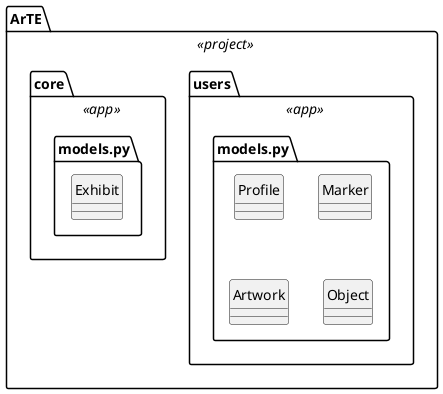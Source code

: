 @startuml

hide circle

package ArTE <<project>> {
    package users <<app>> {
        package "models.py" as M1 {
            class Profile
            class Marker
            class Artwork
            class Object
        }
    }

    package core <<app>> {
        package "models.py" as M2 {
            class Exhibit
        }
    }
}
       
@enduml
